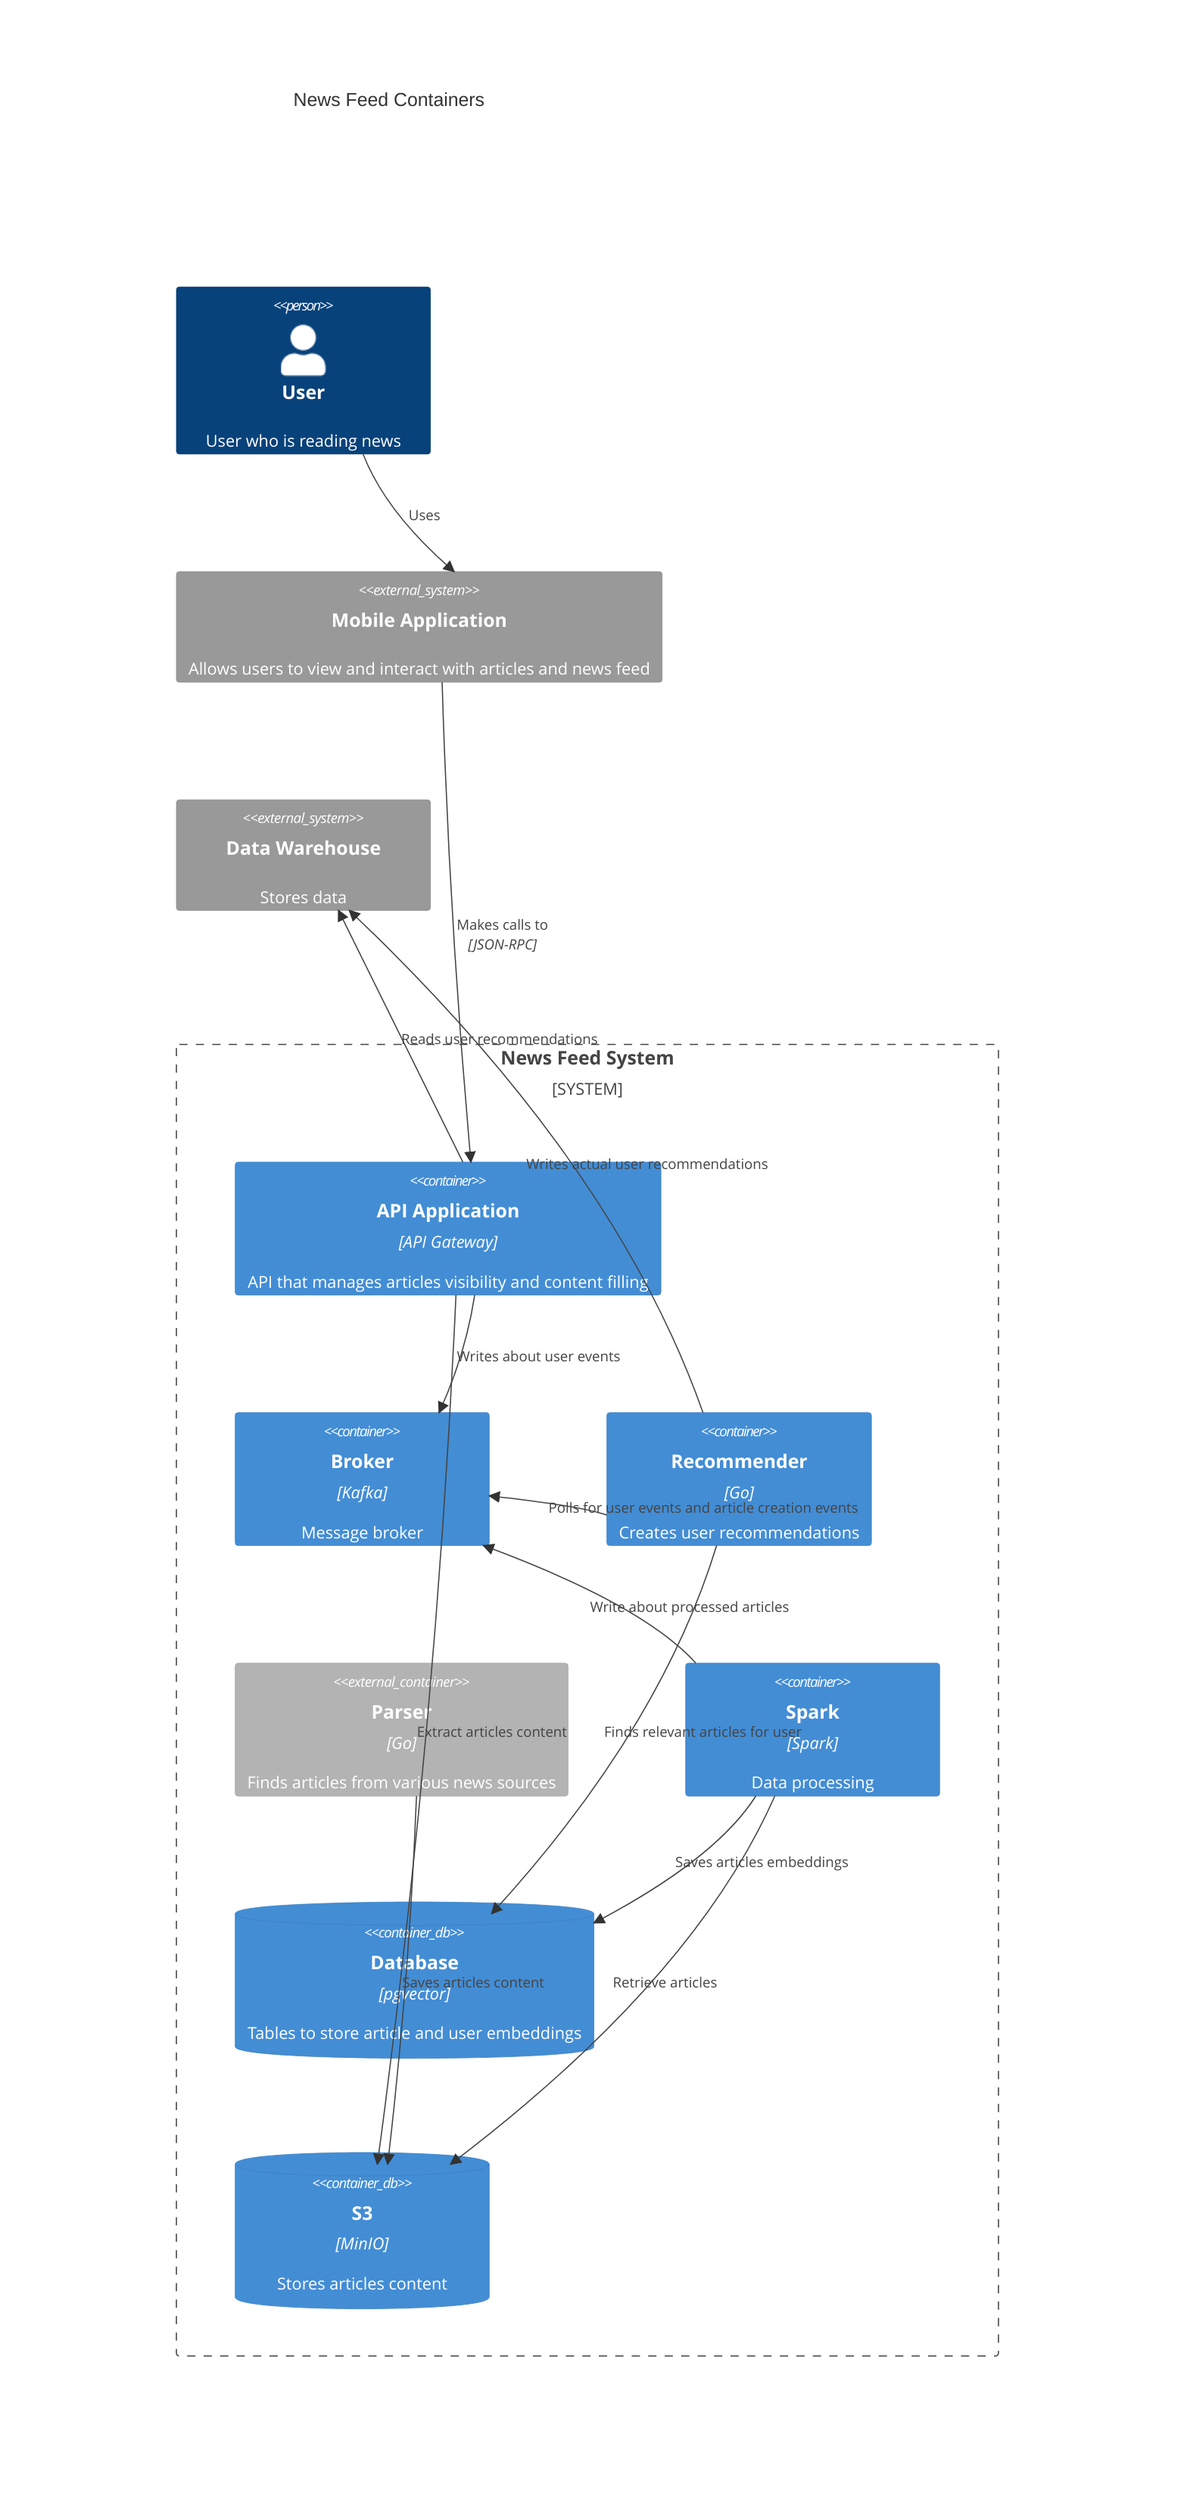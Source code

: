 C4Context
    accTitle: News Feed Containers
    accDescr: Containers

    Person(person, "User", "User who is reading news")

    System_Ext(mobileApp, "Mobile Application", "Allows users to view and interact with articles and news feed")
    System_Ext(dwh, "Data Warehouse", "Stores data")

    System_Boundary(nfs, "News Feed System", "Allows users to view and interact with articles and news feed") {
        Container(api, "API Application", "API Gateway", "API that manages articles visibility and content filling")
        Container(broker, "Broker", "Kafka", "Message broker")
        Container(recommender, "Recommender", "Go", "Creates user recommendations")
        Container_Ext(parser, "Parser", "Go", "Finds articles from various news sources")
        Container(spark, "Spark", "Spark", "Data processing")
        
        ContainerDb(db, "Database", "pgvector", "Tables to store article and user embeddings")
        ContainerDb(sss, "S3", "MinIO", "Stores articles content")

        Rel(api, dwh, "Reads user recommendations")
        Rel(api, sss, "Extract articles content")
        Rel(api, broker, "Writes about user events")
        Rel(recommender, broker, "Polls for user events and article creation events")
        Rel(recommender, db, "Finds relevant articles for user")
        Rel(recommender, dwh, "Writes actual user recommendations")
        Rel(parser, sss, "Saves articles content")
        Rel(spark, sss, "Retrieve articles")
        Rel(spark, broker, "Write about processed articles")
        Rel(spark, db, "Saves articles embeddings")
    }

    Rel(person, mobileApp, "Uses")
    Rel(mobileApp, api, "Makes calls to", "JSON-RPC")